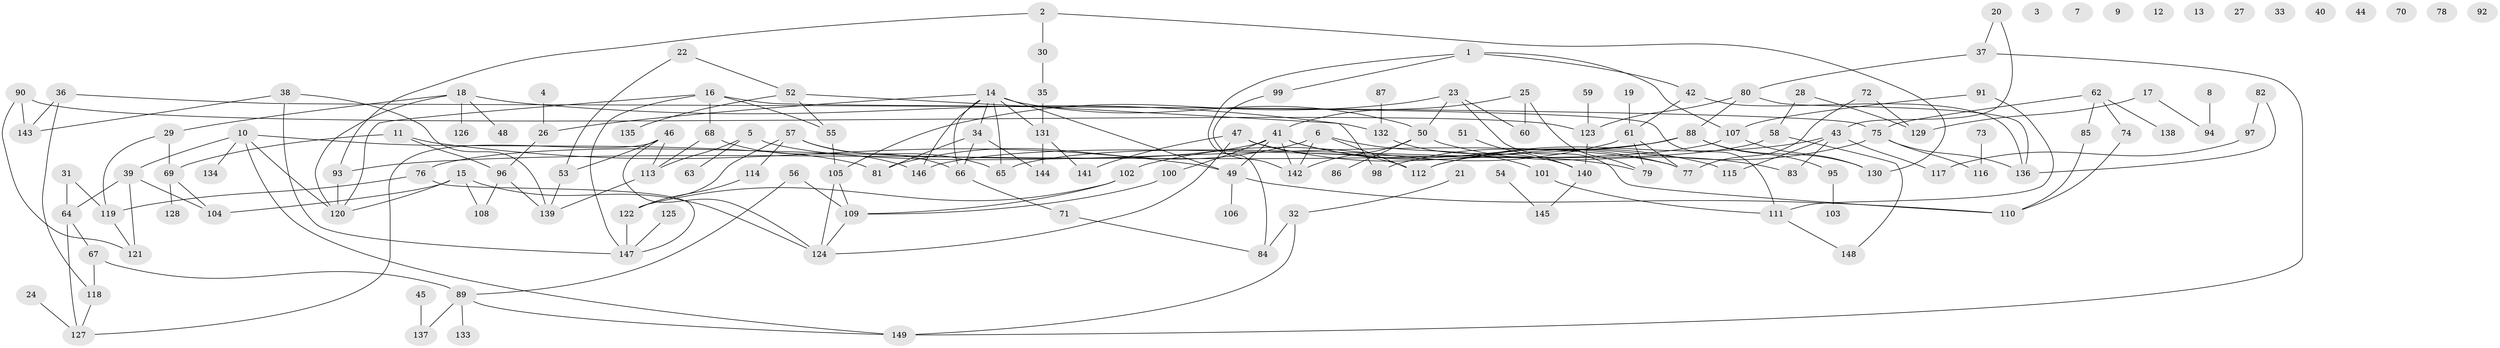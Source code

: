 // Generated by graph-tools (version 1.1) at 2025/25/03/09/25 03:25:22]
// undirected, 149 vertices, 201 edges
graph export_dot {
graph [start="1"]
  node [color=gray90,style=filled];
  1;
  2;
  3;
  4;
  5;
  6;
  7;
  8;
  9;
  10;
  11;
  12;
  13;
  14;
  15;
  16;
  17;
  18;
  19;
  20;
  21;
  22;
  23;
  24;
  25;
  26;
  27;
  28;
  29;
  30;
  31;
  32;
  33;
  34;
  35;
  36;
  37;
  38;
  39;
  40;
  41;
  42;
  43;
  44;
  45;
  46;
  47;
  48;
  49;
  50;
  51;
  52;
  53;
  54;
  55;
  56;
  57;
  58;
  59;
  60;
  61;
  62;
  63;
  64;
  65;
  66;
  67;
  68;
  69;
  70;
  71;
  72;
  73;
  74;
  75;
  76;
  77;
  78;
  79;
  80;
  81;
  82;
  83;
  84;
  85;
  86;
  87;
  88;
  89;
  90;
  91;
  92;
  93;
  94;
  95;
  96;
  97;
  98;
  99;
  100;
  101;
  102;
  103;
  104;
  105;
  106;
  107;
  108;
  109;
  110;
  111;
  112;
  113;
  114;
  115;
  116;
  117;
  118;
  119;
  120;
  121;
  122;
  123;
  124;
  125;
  126;
  127;
  128;
  129;
  130;
  131;
  132;
  133;
  134;
  135;
  136;
  137;
  138;
  139;
  140;
  141;
  142;
  143;
  144;
  145;
  146;
  147;
  148;
  149;
  1 -- 42;
  1 -- 84;
  1 -- 99;
  1 -- 107;
  2 -- 30;
  2 -- 93;
  2 -- 130;
  4 -- 26;
  5 -- 63;
  5 -- 77;
  5 -- 113;
  6 -- 81;
  6 -- 101;
  6 -- 112;
  6 -- 142;
  8 -- 94;
  10 -- 39;
  10 -- 81;
  10 -- 120;
  10 -- 134;
  10 -- 149;
  11 -- 49;
  11 -- 69;
  11 -- 96;
  14 -- 26;
  14 -- 34;
  14 -- 49;
  14 -- 50;
  14 -- 65;
  14 -- 66;
  14 -- 131;
  14 -- 146;
  15 -- 104;
  15 -- 108;
  15 -- 120;
  15 -- 124;
  16 -- 55;
  16 -- 68;
  16 -- 111;
  16 -- 120;
  16 -- 147;
  17 -- 94;
  17 -- 129;
  18 -- 29;
  18 -- 48;
  18 -- 120;
  18 -- 126;
  18 -- 132;
  19 -- 61;
  20 -- 37;
  20 -- 43;
  21 -- 32;
  22 -- 52;
  22 -- 53;
  23 -- 50;
  23 -- 60;
  23 -- 105;
  23 -- 110;
  24 -- 127;
  25 -- 41;
  25 -- 60;
  25 -- 79;
  26 -- 96;
  28 -- 58;
  28 -- 129;
  29 -- 69;
  29 -- 119;
  30 -- 35;
  31 -- 64;
  31 -- 119;
  32 -- 84;
  32 -- 149;
  34 -- 66;
  34 -- 81;
  34 -- 144;
  35 -- 131;
  36 -- 75;
  36 -- 118;
  36 -- 143;
  37 -- 80;
  37 -- 149;
  38 -- 139;
  38 -- 143;
  38 -- 147;
  39 -- 64;
  39 -- 104;
  39 -- 121;
  41 -- 49;
  41 -- 76;
  41 -- 77;
  41 -- 100;
  41 -- 115;
  41 -- 142;
  42 -- 61;
  42 -- 136;
  43 -- 83;
  43 -- 112;
  43 -- 115;
  43 -- 117;
  45 -- 137;
  46 -- 53;
  46 -- 113;
  46 -- 124;
  46 -- 127;
  47 -- 79;
  47 -- 112;
  47 -- 124;
  47 -- 141;
  49 -- 106;
  49 -- 110;
  50 -- 83;
  50 -- 86;
  50 -- 142;
  51 -- 140;
  52 -- 55;
  52 -- 98;
  52 -- 135;
  53 -- 139;
  54 -- 145;
  55 -- 105;
  56 -- 89;
  56 -- 109;
  57 -- 65;
  57 -- 66;
  57 -- 114;
  57 -- 122;
  58 -- 65;
  58 -- 148;
  59 -- 123;
  61 -- 77;
  61 -- 79;
  61 -- 102;
  62 -- 74;
  62 -- 75;
  62 -- 85;
  62 -- 138;
  64 -- 67;
  64 -- 127;
  66 -- 71;
  67 -- 89;
  67 -- 118;
  68 -- 113;
  68 -- 146;
  69 -- 104;
  69 -- 128;
  71 -- 84;
  72 -- 77;
  72 -- 129;
  73 -- 116;
  74 -- 110;
  75 -- 112;
  75 -- 116;
  75 -- 136;
  76 -- 119;
  76 -- 147;
  80 -- 88;
  80 -- 123;
  80 -- 136;
  82 -- 97;
  82 -- 136;
  85 -- 110;
  87 -- 132;
  88 -- 93;
  88 -- 95;
  88 -- 98;
  88 -- 130;
  89 -- 133;
  89 -- 137;
  89 -- 149;
  90 -- 121;
  90 -- 123;
  90 -- 143;
  91 -- 107;
  91 -- 111;
  93 -- 120;
  95 -- 103;
  96 -- 108;
  96 -- 139;
  97 -- 117;
  99 -- 142;
  100 -- 109;
  101 -- 111;
  102 -- 109;
  102 -- 122;
  105 -- 109;
  105 -- 124;
  107 -- 130;
  107 -- 146;
  109 -- 124;
  111 -- 148;
  113 -- 139;
  114 -- 122;
  118 -- 127;
  119 -- 121;
  122 -- 147;
  123 -- 140;
  125 -- 147;
  131 -- 141;
  131 -- 144;
  132 -- 140;
  140 -- 145;
}
